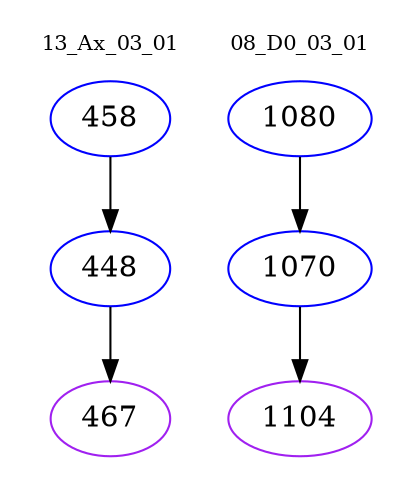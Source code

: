 digraph{
subgraph cluster_0 {
color = white
label = "13_Ax_03_01";
fontsize=10;
T0_458 [label="458", color="blue"]
T0_458 -> T0_448 [color="black"]
T0_448 [label="448", color="blue"]
T0_448 -> T0_467 [color="black"]
T0_467 [label="467", color="purple"]
}
subgraph cluster_1 {
color = white
label = "08_D0_03_01";
fontsize=10;
T1_1080 [label="1080", color="blue"]
T1_1080 -> T1_1070 [color="black"]
T1_1070 [label="1070", color="blue"]
T1_1070 -> T1_1104 [color="black"]
T1_1104 [label="1104", color="purple"]
}
}
